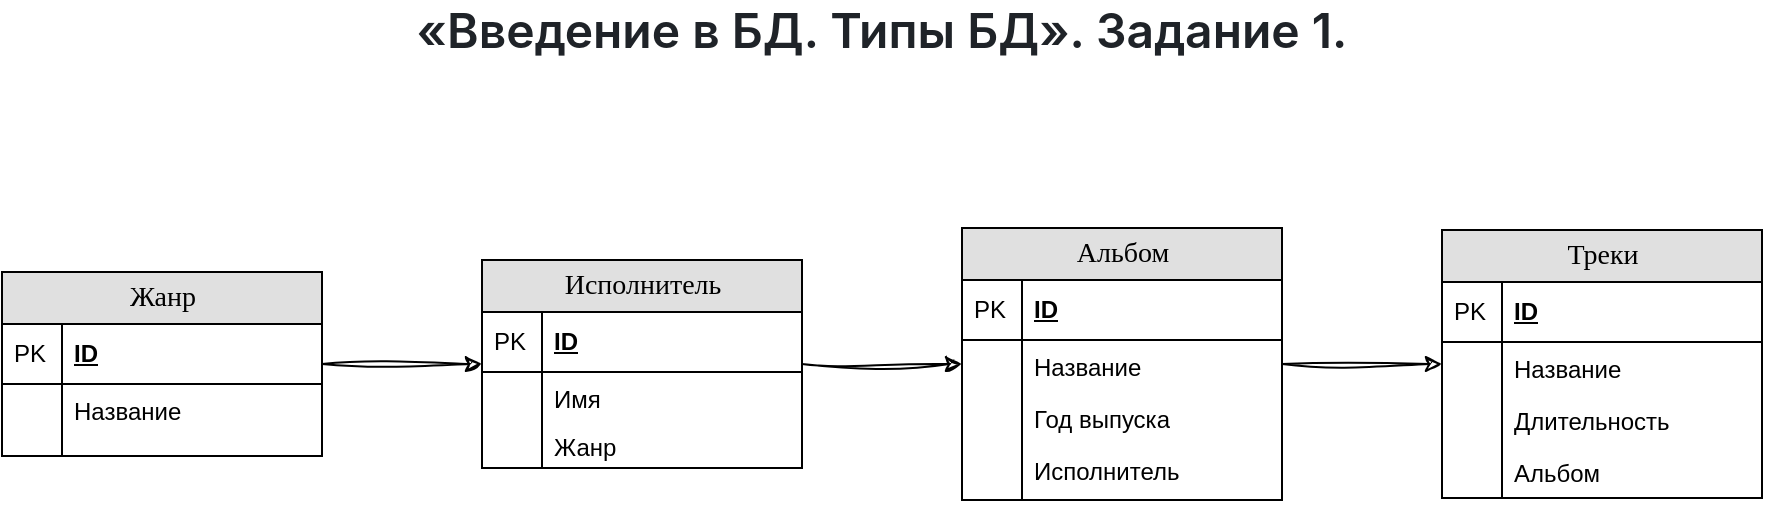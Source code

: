 <mxfile version="24.6.4" type="github">
  <diagram name="Page-1" id="e56a1550-8fbb-45ad-956c-1786394a9013">
    <mxGraphModel dx="1434" dy="780" grid="1" gridSize="10" guides="1" tooltips="1" connect="1" arrows="1" fold="1" page="1" pageScale="1" pageWidth="1169" pageHeight="827" background="none" math="0" shadow="0">
      <root>
        <mxCell id="0" />
        <mxCell id="1" parent="0" />
        <mxCell id="83qIvf34ZbuuLf_Xbf8a-100" value="" style="edgeStyle=orthogonalEdgeStyle;rounded=0;sketch=1;hachureGap=4;jiggle=2;curveFitting=1;orthogonalLoop=1;jettySize=auto;html=1;fontFamily=Architects Daughter;fontSource=https%3A%2F%2Ffonts.googleapis.com%2Fcss%3Ffamily%3DArchitects%2BDaughter;" edge="1" parent="1" source="2e49270ec7c68f3f-19" target="83qIvf34ZbuuLf_Xbf8a-93">
          <mxGeometry relative="1" as="geometry" />
        </mxCell>
        <mxCell id="2e49270ec7c68f3f-19" value="Жанр" style="swimlane;html=1;fontStyle=0;childLayout=stackLayout;horizontal=1;startSize=26;fillColor=#e0e0e0;horizontalStack=0;resizeParent=1;resizeLast=0;collapsible=1;marginBottom=0;swimlaneFillColor=#ffffff;align=center;rounded=0;shadow=0;comic=0;labelBackgroundColor=none;strokeWidth=1;fontFamily=Verdana;fontSize=14;textDirection=ltr;" parent="1" vertex="1">
          <mxGeometry x="100" y="172" width="160" height="92" as="geometry" />
        </mxCell>
        <mxCell id="2e49270ec7c68f3f-20" value="ID" style="shape=partialRectangle;top=0;left=0;right=0;bottom=1;html=1;align=left;verticalAlign=middle;fillColor=none;spacingLeft=34;spacingRight=4;whiteSpace=wrap;overflow=hidden;rotatable=0;points=[[0,0.5],[1,0.5]];portConstraint=eastwest;dropTarget=0;fontStyle=5;textDirection=ltr;" parent="2e49270ec7c68f3f-19" vertex="1">
          <mxGeometry y="26" width="160" height="30" as="geometry" />
        </mxCell>
        <mxCell id="2e49270ec7c68f3f-21" value="PK" style="shape=partialRectangle;top=0;left=0;bottom=0;html=1;fillColor=none;align=left;verticalAlign=middle;spacingLeft=4;spacingRight=4;whiteSpace=wrap;overflow=hidden;rotatable=0;points=[];portConstraint=eastwest;part=1;textDirection=ltr;" parent="2e49270ec7c68f3f-20" vertex="1" connectable="0">
          <mxGeometry width="30" height="30" as="geometry" />
        </mxCell>
        <mxCell id="2e49270ec7c68f3f-22" value="Название" style="shape=partialRectangle;top=0;left=0;right=0;bottom=0;html=1;align=left;verticalAlign=top;fillColor=none;spacingLeft=34;spacingRight=4;whiteSpace=wrap;overflow=hidden;rotatable=0;points=[[0,0.5],[1,0.5]];portConstraint=eastwest;dropTarget=0;textDirection=ltr;" parent="2e49270ec7c68f3f-19" vertex="1">
          <mxGeometry y="56" width="160" height="26" as="geometry" />
        </mxCell>
        <mxCell id="2e49270ec7c68f3f-23" value="" style="shape=partialRectangle;top=0;left=0;bottom=0;html=1;fillColor=none;align=left;verticalAlign=top;spacingLeft=4;spacingRight=4;whiteSpace=wrap;overflow=hidden;rotatable=0;points=[];portConstraint=eastwest;part=1;textDirection=ltr;" parent="2e49270ec7c68f3f-22" vertex="1" connectable="0">
          <mxGeometry width="30" height="26" as="geometry" />
        </mxCell>
        <mxCell id="2e49270ec7c68f3f-28" value="" style="shape=partialRectangle;top=0;left=0;right=0;bottom=0;html=1;align=left;verticalAlign=top;fillColor=none;spacingLeft=34;spacingRight=4;whiteSpace=wrap;overflow=hidden;rotatable=0;points=[[0,0.5],[1,0.5]];portConstraint=eastwest;dropTarget=0;textDirection=ltr;" parent="2e49270ec7c68f3f-19" vertex="1">
          <mxGeometry y="82" width="160" height="10" as="geometry" />
        </mxCell>
        <mxCell id="2e49270ec7c68f3f-29" value="" style="shape=partialRectangle;top=0;left=0;bottom=0;html=1;fillColor=none;align=left;verticalAlign=top;spacingLeft=4;spacingRight=4;whiteSpace=wrap;overflow=hidden;rotatable=0;points=[];portConstraint=eastwest;part=1;textDirection=ltr;" parent="2e49270ec7c68f3f-28" vertex="1" connectable="0">
          <mxGeometry width="30" height="10" as="geometry" />
        </mxCell>
        <mxCell id="83qIvf34ZbuuLf_Xbf8a-58" value="" style="edgeStyle=orthogonalEdgeStyle;rounded=0;hachureGap=4;orthogonalLoop=1;jettySize=auto;html=1;fontFamily=Architects Daughter;fontSource=https%3A%2F%2Ffonts.googleapis.com%2Fcss%3Ffamily%3DArchitects%2BDaughter;" edge="1" parent="1" target="83qIvf34ZbuuLf_Xbf8a-43">
          <mxGeometry relative="1" as="geometry">
            <mxPoint x="230" y="165" as="sourcePoint" />
          </mxGeometry>
        </mxCell>
        <mxCell id="83qIvf34ZbuuLf_Xbf8a-72" value="" style="edgeStyle=orthogonalEdgeStyle;rounded=0;hachureGap=4;orthogonalLoop=1;jettySize=auto;html=1;fontFamily=Architects Daughter;fontSource=https%3A%2F%2Ffonts.googleapis.com%2Fcss%3Ffamily%3DArchitects%2BDaughter;" edge="1" parent="1" target="83qIvf34ZbuuLf_Xbf8a-59">
          <mxGeometry relative="1" as="geometry">
            <mxPoint x="520" y="165" as="sourcePoint" />
          </mxGeometry>
        </mxCell>
        <mxCell id="83qIvf34ZbuuLf_Xbf8a-88" value="" style="edgeStyle=orthogonalEdgeStyle;rounded=0;sketch=1;hachureGap=4;jiggle=2;curveFitting=1;orthogonalLoop=1;jettySize=auto;html=1;fontFamily=Architects Daughter;fontSource=https%3A%2F%2Ffonts.googleapis.com%2Fcss%3Ffamily%3DArchitects%2BDaughter;" edge="1" parent="1" target="83qIvf34ZbuuLf_Xbf8a-75">
          <mxGeometry relative="1" as="geometry">
            <mxPoint x="760" y="165" as="sourcePoint" />
          </mxGeometry>
        </mxCell>
        <mxCell id="83qIvf34ZbuuLf_Xbf8a-108" value="" style="edgeStyle=orthogonalEdgeStyle;rounded=0;sketch=1;hachureGap=4;jiggle=2;curveFitting=1;orthogonalLoop=1;jettySize=auto;html=1;fontFamily=Architects Daughter;fontSource=https%3A%2F%2Ffonts.googleapis.com%2Fcss%3Ffamily%3DArchitects%2BDaughter;" edge="1" parent="1" source="83qIvf34ZbuuLf_Xbf8a-93" target="83qIvf34ZbuuLf_Xbf8a-101">
          <mxGeometry relative="1" as="geometry" />
        </mxCell>
        <mxCell id="83qIvf34ZbuuLf_Xbf8a-93" value="Исполнитель" style="swimlane;html=1;fontStyle=0;childLayout=stackLayout;horizontal=1;startSize=26;fillColor=#e0e0e0;horizontalStack=0;resizeParent=1;resizeLast=0;collapsible=1;marginBottom=0;swimlaneFillColor=#ffffff;align=center;rounded=0;shadow=0;comic=0;labelBackgroundColor=none;strokeWidth=1;fontFamily=Verdana;fontSize=14;textDirection=ltr;" vertex="1" parent="1">
          <mxGeometry x="340" y="166" width="160" height="104" as="geometry" />
        </mxCell>
        <mxCell id="83qIvf34ZbuuLf_Xbf8a-94" value="ID" style="shape=partialRectangle;top=0;left=0;right=0;bottom=1;html=1;align=left;verticalAlign=middle;fillColor=none;spacingLeft=34;spacingRight=4;whiteSpace=wrap;overflow=hidden;rotatable=0;points=[[0,0.5],[1,0.5]];portConstraint=eastwest;dropTarget=0;fontStyle=5;textDirection=ltr;" vertex="1" parent="83qIvf34ZbuuLf_Xbf8a-93">
          <mxGeometry y="26" width="160" height="30" as="geometry" />
        </mxCell>
        <mxCell id="83qIvf34ZbuuLf_Xbf8a-95" value="PK" style="shape=partialRectangle;top=0;left=0;bottom=0;html=1;fillColor=none;align=left;verticalAlign=middle;spacingLeft=4;spacingRight=4;whiteSpace=wrap;overflow=hidden;rotatable=0;points=[];portConstraint=eastwest;part=1;textDirection=ltr;" vertex="1" connectable="0" parent="83qIvf34ZbuuLf_Xbf8a-94">
          <mxGeometry width="30" height="30" as="geometry" />
        </mxCell>
        <mxCell id="83qIvf34ZbuuLf_Xbf8a-96" value="Имя" style="shape=partialRectangle;top=0;left=0;right=0;bottom=0;html=1;align=left;verticalAlign=top;fillColor=none;spacingLeft=34;spacingRight=4;whiteSpace=wrap;overflow=hidden;rotatable=0;points=[[0,0.5],[1,0.5]];portConstraint=eastwest;dropTarget=0;textDirection=ltr;" vertex="1" parent="83qIvf34ZbuuLf_Xbf8a-93">
          <mxGeometry y="56" width="160" height="24" as="geometry" />
        </mxCell>
        <mxCell id="83qIvf34ZbuuLf_Xbf8a-97" value="" style="shape=partialRectangle;top=0;left=0;bottom=0;html=1;fillColor=none;align=left;verticalAlign=top;spacingLeft=4;spacingRight=4;whiteSpace=wrap;overflow=hidden;rotatable=0;points=[];portConstraint=eastwest;part=1;textDirection=ltr;" vertex="1" connectable="0" parent="83qIvf34ZbuuLf_Xbf8a-96">
          <mxGeometry width="30" height="24" as="geometry" />
        </mxCell>
        <mxCell id="83qIvf34ZbuuLf_Xbf8a-119" value="Жанр" style="shape=partialRectangle;top=0;left=0;right=0;bottom=0;html=1;align=left;verticalAlign=top;fillColor=none;spacingLeft=34;spacingRight=4;whiteSpace=wrap;overflow=hidden;rotatable=0;points=[[0,0.5],[1,0.5]];portConstraint=eastwest;dropTarget=0;textDirection=ltr;" vertex="1" parent="83qIvf34ZbuuLf_Xbf8a-93">
          <mxGeometry y="80" width="160" height="24" as="geometry" />
        </mxCell>
        <mxCell id="83qIvf34ZbuuLf_Xbf8a-120" value="" style="shape=partialRectangle;top=0;left=0;bottom=0;html=1;fillColor=none;align=left;verticalAlign=top;spacingLeft=4;spacingRight=4;whiteSpace=wrap;overflow=hidden;rotatable=0;points=[];portConstraint=eastwest;part=1;textDirection=ltr;" vertex="1" connectable="0" parent="83qIvf34ZbuuLf_Xbf8a-119">
          <mxGeometry width="30" height="24" as="geometry" />
        </mxCell>
        <mxCell id="83qIvf34ZbuuLf_Xbf8a-118" value="" style="edgeStyle=orthogonalEdgeStyle;rounded=0;sketch=1;hachureGap=4;jiggle=2;curveFitting=1;orthogonalLoop=1;jettySize=auto;html=1;fontFamily=Architects Daughter;fontSource=https%3A%2F%2Ffonts.googleapis.com%2Fcss%3Ffamily%3DArchitects%2BDaughter;" edge="1" parent="1" source="83qIvf34ZbuuLf_Xbf8a-101" target="83qIvf34ZbuuLf_Xbf8a-111">
          <mxGeometry relative="1" as="geometry" />
        </mxCell>
        <mxCell id="83qIvf34ZbuuLf_Xbf8a-101" value="Альбом" style="swimlane;html=1;fontStyle=0;childLayout=stackLayout;horizontal=1;startSize=26;fillColor=#e0e0e0;horizontalStack=0;resizeParent=1;resizeLast=0;collapsible=1;marginBottom=0;swimlaneFillColor=#ffffff;align=center;rounded=0;shadow=0;comic=0;labelBackgroundColor=none;strokeWidth=1;fontFamily=Verdana;fontSize=14;textDirection=ltr;" vertex="1" parent="1">
          <mxGeometry x="580" y="150" width="160" height="136" as="geometry" />
        </mxCell>
        <mxCell id="83qIvf34ZbuuLf_Xbf8a-102" value="ID" style="shape=partialRectangle;top=0;left=0;right=0;bottom=1;html=1;align=left;verticalAlign=middle;fillColor=none;spacingLeft=34;spacingRight=4;whiteSpace=wrap;overflow=hidden;rotatable=0;points=[[0,0.5],[1,0.5]];portConstraint=eastwest;dropTarget=0;fontStyle=5;textDirection=ltr;" vertex="1" parent="83qIvf34ZbuuLf_Xbf8a-101">
          <mxGeometry y="26" width="160" height="30" as="geometry" />
        </mxCell>
        <mxCell id="83qIvf34ZbuuLf_Xbf8a-103" value="PK" style="shape=partialRectangle;top=0;left=0;bottom=0;html=1;fillColor=none;align=left;verticalAlign=middle;spacingLeft=4;spacingRight=4;whiteSpace=wrap;overflow=hidden;rotatable=0;points=[];portConstraint=eastwest;part=1;textDirection=ltr;" vertex="1" connectable="0" parent="83qIvf34ZbuuLf_Xbf8a-102">
          <mxGeometry width="30" height="30" as="geometry" />
        </mxCell>
        <mxCell id="83qIvf34ZbuuLf_Xbf8a-104" value="Название" style="shape=partialRectangle;top=0;left=0;right=0;bottom=0;html=1;align=left;verticalAlign=top;fillColor=none;spacingLeft=34;spacingRight=4;whiteSpace=wrap;overflow=hidden;rotatable=0;points=[[0,0.5],[1,0.5]];portConstraint=eastwest;dropTarget=0;textDirection=ltr;" vertex="1" parent="83qIvf34ZbuuLf_Xbf8a-101">
          <mxGeometry y="56" width="160" height="26" as="geometry" />
        </mxCell>
        <mxCell id="83qIvf34ZbuuLf_Xbf8a-105" value="" style="shape=partialRectangle;top=0;left=0;bottom=0;html=1;fillColor=none;align=left;verticalAlign=top;spacingLeft=4;spacingRight=4;whiteSpace=wrap;overflow=hidden;rotatable=0;points=[];portConstraint=eastwest;part=1;textDirection=ltr;" vertex="1" connectable="0" parent="83qIvf34ZbuuLf_Xbf8a-104">
          <mxGeometry width="30" height="26" as="geometry" />
        </mxCell>
        <mxCell id="83qIvf34ZbuuLf_Xbf8a-130" value="Год выпуска" style="shape=partialRectangle;top=0;left=0;right=0;bottom=0;html=1;align=left;verticalAlign=top;fillColor=none;spacingLeft=34;spacingRight=4;whiteSpace=wrap;overflow=hidden;rotatable=0;points=[[0,0.5],[1,0.5]];portConstraint=eastwest;dropTarget=0;textDirection=ltr;" vertex="1" parent="83qIvf34ZbuuLf_Xbf8a-101">
          <mxGeometry y="82" width="160" height="26" as="geometry" />
        </mxCell>
        <mxCell id="83qIvf34ZbuuLf_Xbf8a-131" value="" style="shape=partialRectangle;top=0;left=0;bottom=0;html=1;fillColor=none;align=left;verticalAlign=top;spacingLeft=4;spacingRight=4;whiteSpace=wrap;overflow=hidden;rotatable=0;points=[];portConstraint=eastwest;part=1;textDirection=ltr;" vertex="1" connectable="0" parent="83qIvf34ZbuuLf_Xbf8a-130">
          <mxGeometry width="30" height="26" as="geometry" />
        </mxCell>
        <mxCell id="83qIvf34ZbuuLf_Xbf8a-121" value="Исполнитель" style="shape=partialRectangle;top=0;left=0;right=0;bottom=0;html=1;align=left;verticalAlign=top;fillColor=none;spacingLeft=34;spacingRight=4;whiteSpace=wrap;overflow=hidden;rotatable=0;points=[[0,0.5],[1,0.5]];portConstraint=eastwest;dropTarget=0;textDirection=ltr;" vertex="1" parent="83qIvf34ZbuuLf_Xbf8a-101">
          <mxGeometry y="108" width="160" height="28" as="geometry" />
        </mxCell>
        <mxCell id="83qIvf34ZbuuLf_Xbf8a-122" value="" style="shape=partialRectangle;top=0;left=0;bottom=0;html=1;fillColor=none;align=left;verticalAlign=top;spacingLeft=4;spacingRight=4;whiteSpace=wrap;overflow=hidden;rotatable=0;points=[];portConstraint=eastwest;part=1;textDirection=ltr;" vertex="1" connectable="0" parent="83qIvf34ZbuuLf_Xbf8a-121">
          <mxGeometry width="30" height="28" as="geometry" />
        </mxCell>
        <mxCell id="83qIvf34ZbuuLf_Xbf8a-111" value="Треки" style="swimlane;html=1;fontStyle=0;childLayout=stackLayout;horizontal=1;startSize=26;fillColor=#e0e0e0;horizontalStack=0;resizeParent=1;resizeLast=0;collapsible=1;marginBottom=0;swimlaneFillColor=#ffffff;align=center;rounded=0;shadow=0;comic=0;labelBackgroundColor=none;strokeWidth=1;fontFamily=Verdana;fontSize=14;textDirection=ltr;" vertex="1" parent="1">
          <mxGeometry x="820" y="151" width="160" height="134" as="geometry" />
        </mxCell>
        <mxCell id="83qIvf34ZbuuLf_Xbf8a-112" value="ID" style="shape=partialRectangle;top=0;left=0;right=0;bottom=1;html=1;align=left;verticalAlign=middle;fillColor=none;spacingLeft=34;spacingRight=4;whiteSpace=wrap;overflow=hidden;rotatable=0;points=[[0,0.5],[1,0.5]];portConstraint=eastwest;dropTarget=0;fontStyle=5;textDirection=ltr;" vertex="1" parent="83qIvf34ZbuuLf_Xbf8a-111">
          <mxGeometry y="26" width="160" height="30" as="geometry" />
        </mxCell>
        <mxCell id="83qIvf34ZbuuLf_Xbf8a-113" value="PK" style="shape=partialRectangle;top=0;left=0;bottom=0;html=1;fillColor=none;align=left;verticalAlign=middle;spacingLeft=4;spacingRight=4;whiteSpace=wrap;overflow=hidden;rotatable=0;points=[];portConstraint=eastwest;part=1;textDirection=ltr;" vertex="1" connectable="0" parent="83qIvf34ZbuuLf_Xbf8a-112">
          <mxGeometry width="30" height="30" as="geometry" />
        </mxCell>
        <mxCell id="83qIvf34ZbuuLf_Xbf8a-114" value="Название" style="shape=partialRectangle;top=0;left=0;right=0;bottom=0;html=1;align=left;verticalAlign=top;fillColor=none;spacingLeft=34;spacingRight=4;whiteSpace=wrap;overflow=hidden;rotatable=0;points=[[0,0.5],[1,0.5]];portConstraint=eastwest;dropTarget=0;textDirection=ltr;" vertex="1" parent="83qIvf34ZbuuLf_Xbf8a-111">
          <mxGeometry y="56" width="160" height="26" as="geometry" />
        </mxCell>
        <mxCell id="83qIvf34ZbuuLf_Xbf8a-115" value="" style="shape=partialRectangle;top=0;left=0;bottom=0;html=1;fillColor=none;align=left;verticalAlign=top;spacingLeft=4;spacingRight=4;whiteSpace=wrap;overflow=hidden;rotatable=0;points=[];portConstraint=eastwest;part=1;textDirection=ltr;" vertex="1" connectable="0" parent="83qIvf34ZbuuLf_Xbf8a-114">
          <mxGeometry width="30" height="26" as="geometry" />
        </mxCell>
        <mxCell id="83qIvf34ZbuuLf_Xbf8a-132" value="Длительность" style="shape=partialRectangle;top=0;left=0;right=0;bottom=0;html=1;align=left;verticalAlign=top;fillColor=none;spacingLeft=34;spacingRight=4;whiteSpace=wrap;overflow=hidden;rotatable=0;points=[[0,0.5],[1,0.5]];portConstraint=eastwest;dropTarget=0;textDirection=ltr;" vertex="1" parent="83qIvf34ZbuuLf_Xbf8a-111">
          <mxGeometry y="82" width="160" height="26" as="geometry" />
        </mxCell>
        <mxCell id="83qIvf34ZbuuLf_Xbf8a-133" value="" style="shape=partialRectangle;top=0;left=0;bottom=0;html=1;fillColor=none;align=left;verticalAlign=top;spacingLeft=4;spacingRight=4;whiteSpace=wrap;overflow=hidden;rotatable=0;points=[];portConstraint=eastwest;part=1;textDirection=ltr;" vertex="1" connectable="0" parent="83qIvf34ZbuuLf_Xbf8a-132">
          <mxGeometry width="30" height="26" as="geometry" />
        </mxCell>
        <mxCell id="83qIvf34ZbuuLf_Xbf8a-134" value="Альбом" style="shape=partialRectangle;top=0;left=0;right=0;bottom=0;html=1;align=left;verticalAlign=top;fillColor=none;spacingLeft=34;spacingRight=4;whiteSpace=wrap;overflow=hidden;rotatable=0;points=[[0,0.5],[1,0.5]];portConstraint=eastwest;dropTarget=0;textDirection=ltr;" vertex="1" parent="83qIvf34ZbuuLf_Xbf8a-111">
          <mxGeometry y="108" width="160" height="26" as="geometry" />
        </mxCell>
        <mxCell id="83qIvf34ZbuuLf_Xbf8a-135" value="" style="shape=partialRectangle;top=0;left=0;bottom=0;html=1;fillColor=none;align=left;verticalAlign=top;spacingLeft=4;spacingRight=4;whiteSpace=wrap;overflow=hidden;rotatable=0;points=[];portConstraint=eastwest;part=1;textDirection=ltr;" vertex="1" connectable="0" parent="83qIvf34ZbuuLf_Xbf8a-134">
          <mxGeometry width="30" height="26" as="geometry" />
        </mxCell>
        <mxCell id="83qIvf34ZbuuLf_Xbf8a-136" value="&lt;h1 style=&quot;box-sizing: border-box; margin-right: 0px; margin-bottom: var(--base-size-16); margin-left: 0px; font-weight: var(--base-text-weight-semibold, 600); line-height: 1.25; padding-bottom: 0.3em; border-bottom: 1px solid var(--borderColor-muted, var(--color-border-muted)); color: rgb(31, 35, 40); font-family: -apple-system, BlinkMacSystemFont, &amp;quot;Segoe UI&amp;quot;, &amp;quot;Noto Sans&amp;quot;, Helvetica, Arial, sans-serif, &amp;quot;Apple Color Emoji&amp;quot;, &amp;quot;Segoe UI Emoji&amp;quot;; text-align: start; background-color: rgb(255, 255, 255); margin-top: 0px !important;&quot; dir=&quot;auto&quot; class=&quot;heading-element&quot; tabindex=&quot;-1&quot;&gt;«Введение в БД. Типы БД». Задание 1.&lt;/h1&gt;" style="text;strokeColor=none;align=center;fillColor=none;html=1;verticalAlign=middle;whiteSpace=wrap;rounded=0;fontFamily=Architects Daughter;fontSource=https%3A%2F%2Ffonts.googleapis.com%2Fcss%3Ffamily%3DArchitects%2BDaughter;" vertex="1" parent="1">
          <mxGeometry x="290" y="40" width="500" height="30" as="geometry" />
        </mxCell>
      </root>
    </mxGraphModel>
  </diagram>
</mxfile>
